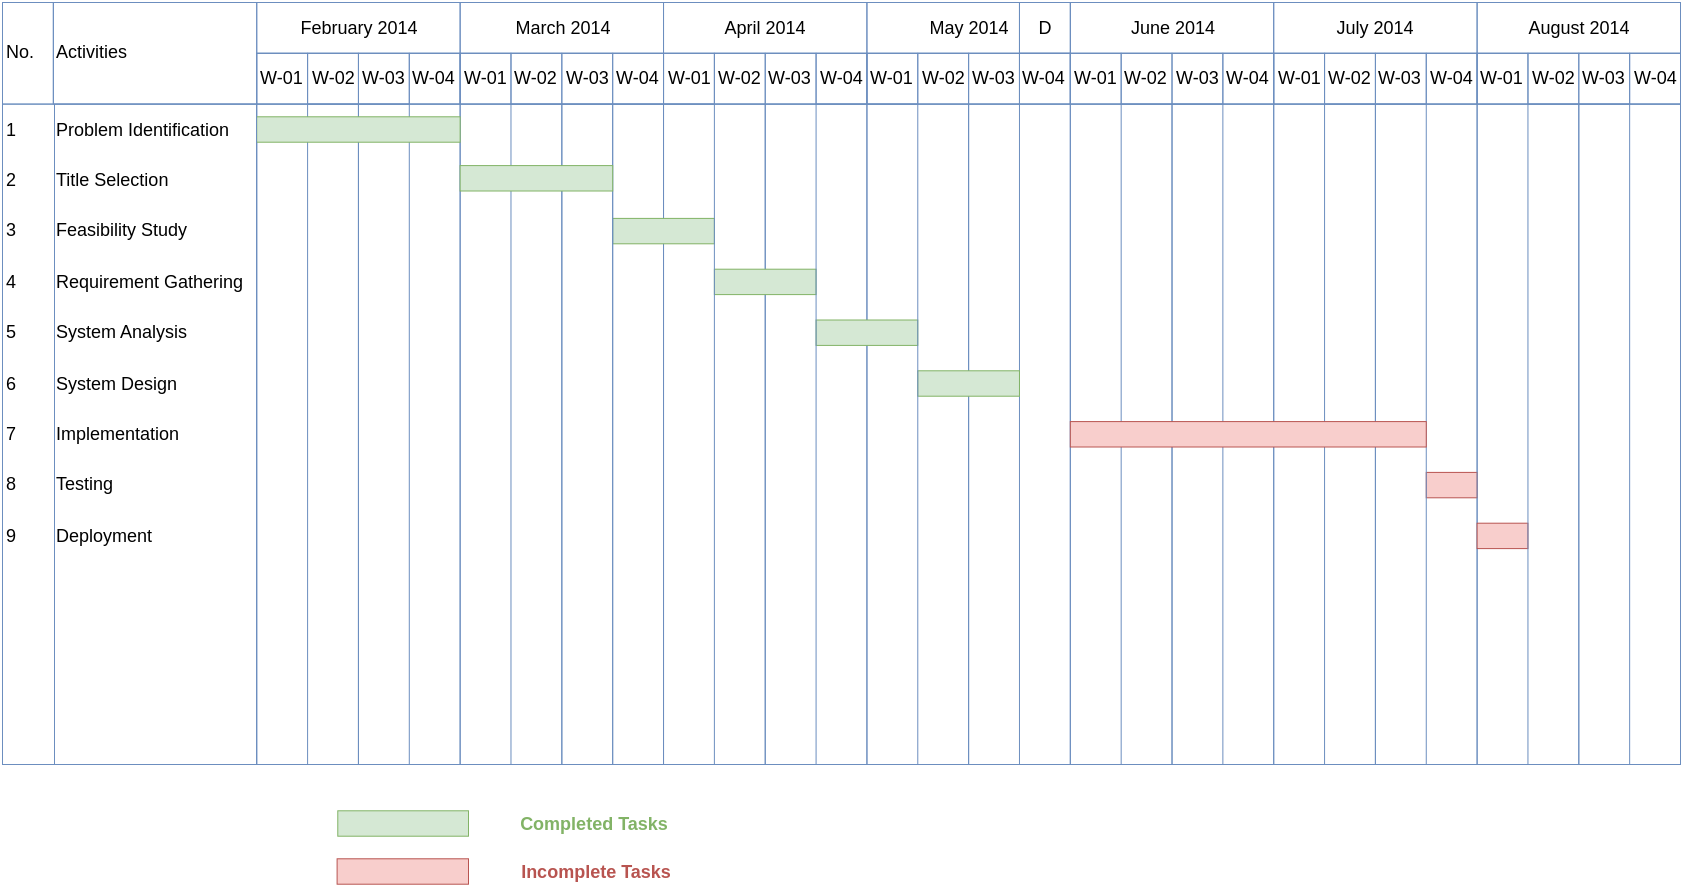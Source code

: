 <mxfile version="18.0.6" type="github">
  <diagram id="Frb9RbtUqZkSpZEshx93" name="Page-1">
    <mxGraphModel dx="599" dy="432" grid="0" gridSize="10" guides="1" tooltips="1" connect="1" arrows="1" fold="1" page="1" pageScale="1" pageWidth="850" pageHeight="1100" math="0" shadow="0">
      <root>
        <mxCell id="0" />
        <mxCell id="1" parent="0" />
        <mxCell id="-0FFrNoBDv5wXFAlJgWf-138" value="" style="group;fontSize=9;" vertex="1" connectable="0" parent="1">
          <mxGeometry x="10" y="100" width="839" height="381" as="geometry" />
        </mxCell>
        <mxCell id="-0FFrNoBDv5wXFAlJgWf-128" value="" style="group;fillColor=none;fontSize=9;" vertex="1" connectable="0" parent="-0FFrNoBDv5wXFAlJgWf-138">
          <mxGeometry width="839" height="381" as="geometry" />
        </mxCell>
        <mxCell id="-0FFrNoBDv5wXFAlJgWf-1" value="" style="strokeWidth=0.5;shadow=0;dashed=0;align=left;html=1;shape=mxgraph.mockup.graphics.rrect;rSize=0;strokeColor=#6c8ebf;rounded=0;fontSize=9;fillColor=none;fontStyle=0" vertex="1" parent="-0FFrNoBDv5wXFAlJgWf-128">
          <mxGeometry width="508.485" height="381" as="geometry" />
        </mxCell>
        <mxCell id="-0FFrNoBDv5wXFAlJgWf-2" value="No." style="strokeColor=#6c8ebf;fillColor=none;strokeWidth=0.5;shadow=0;dashed=0;align=left;html=1;shape=mxgraph.mockup.graphics.rrect;rSize=0;rounded=0;fontSize=9;fontStyle=0" vertex="1" parent="-0FFrNoBDv5wXFAlJgWf-1">
          <mxGeometry width="25.424" height="50.8" as="geometry" />
        </mxCell>
        <mxCell id="-0FFrNoBDv5wXFAlJgWf-3" value="Activities " style="strokeColor=#6c8ebf;fillColor=none;strokeWidth=0.5;shadow=0;dashed=0;align=left;html=1;shape=mxgraph.mockup.graphics.rrect;rSize=0;rounded=0;fontSize=9;fontStyle=0" vertex="1" parent="-0FFrNoBDv5wXFAlJgWf-1">
          <mxGeometry x="25.424" width="101.697" height="50.8" as="geometry" />
        </mxCell>
        <mxCell id="-0FFrNoBDv5wXFAlJgWf-6" value="February 2014" style="strokeColor=#6c8ebf;fillColor=none;strokeWidth=0.5;shadow=0;dashed=0;align=center;html=1;shape=mxgraph.mockup.graphics.rrect;rSize=0;rounded=0;fontSize=9;fontStyle=0" vertex="1" parent="-0FFrNoBDv5wXFAlJgWf-1">
          <mxGeometry x="127.121" width="101.697" height="25.4" as="geometry" />
        </mxCell>
        <mxCell id="-0FFrNoBDv5wXFAlJgWf-7" value="April 2014" style="strokeColor=#6c8ebf;fillColor=none;strokeWidth=0.5;shadow=0;dashed=0;align=center;html=1;shape=mxgraph.mockup.graphics.rrect;rSize=0;rounded=0;fontSize=9;fontStyle=0" vertex="1" parent="-0FFrNoBDv5wXFAlJgWf-1">
          <mxGeometry x="330.515" width="101.697" height="25.4" as="geometry" />
        </mxCell>
        <mxCell id="-0FFrNoBDv5wXFAlJgWf-20" value="" style="strokeColor=#6c8ebf;fillColor=none;strokeWidth=0.5;shadow=0;dashed=0;align=left;html=1;shape=mxgraph.mockup.graphics.rrect;rSize=0;rounded=0;fontSize=9;fontStyle=0" vertex="1" parent="-0FFrNoBDv5wXFAlJgWf-1">
          <mxGeometry y="50.8" width="127.121" height="330.2" as="geometry" />
        </mxCell>
        <mxCell id="-0FFrNoBDv5wXFAlJgWf-21" value="" style="strokeColor=#6c8ebf;fillColor=none;strokeWidth=0.5;shadow=0;dashed=0;align=left;html=1;shape=mxgraph.mockup.graphics.rrect;rSize=0;rounded=0;fontSize=9;fontStyle=0" vertex="1" parent="-0FFrNoBDv5wXFAlJgWf-1">
          <mxGeometry x="127.121" y="50.8" width="50.848" height="330.2" as="geometry" />
        </mxCell>
        <mxCell id="-0FFrNoBDv5wXFAlJgWf-22" value="" style="strokeColor=#6c8ebf;fillColor=none;strokeWidth=0.5;shadow=0;dashed=0;align=left;html=1;shape=mxgraph.mockup.graphics.rrect;rSize=0;rounded=0;fontSize=9;fontStyle=0" vertex="1" parent="-0FFrNoBDv5wXFAlJgWf-1">
          <mxGeometry x="177.97" y="50.8" width="50.848" height="330.2" as="geometry" />
        </mxCell>
        <mxCell id="-0FFrNoBDv5wXFAlJgWf-23" value="" style="strokeColor=#6c8ebf;fillColor=none;strokeWidth=0.5;shadow=0;dashed=0;align=left;html=1;shape=mxgraph.mockup.graphics.rrect;rSize=0;rounded=0;fontSize=9;fontStyle=0" vertex="1" parent="-0FFrNoBDv5wXFAlJgWf-1">
          <mxGeometry x="228.818" y="50.8" width="50.848" height="330.2" as="geometry" />
        </mxCell>
        <mxCell id="-0FFrNoBDv5wXFAlJgWf-24" value="" style="strokeColor=#6c8ebf;fillColor=none;strokeWidth=0.5;shadow=0;dashed=0;align=left;html=1;shape=mxgraph.mockup.graphics.rrect;rSize=0;rounded=0;fontSize=9;fontStyle=0" vertex="1" parent="-0FFrNoBDv5wXFAlJgWf-1">
          <mxGeometry x="279.667" y="50.8" width="50.848" height="330.2" as="geometry" />
        </mxCell>
        <mxCell id="-0FFrNoBDv5wXFAlJgWf-25" value="" style="strokeColor=#6c8ebf;fillColor=none;strokeWidth=0.5;shadow=0;dashed=0;align=left;html=1;shape=mxgraph.mockup.graphics.rrect;rSize=0;rounded=0;fontSize=9;fontStyle=0" vertex="1" parent="-0FFrNoBDv5wXFAlJgWf-1">
          <mxGeometry x="330.515" y="50.8" width="50.848" height="330.2" as="geometry" />
        </mxCell>
        <mxCell id="-0FFrNoBDv5wXFAlJgWf-26" value="" style="strokeColor=#6c8ebf;fillColor=none;strokeWidth=0.5;shadow=0;dashed=0;align=left;html=1;shape=mxgraph.mockup.graphics.rrect;rSize=0;rounded=0;fontSize=9;fontStyle=0" vertex="1" parent="-0FFrNoBDv5wXFAlJgWf-1">
          <mxGeometry x="381.364" y="50.8" width="50.848" height="330.2" as="geometry" />
        </mxCell>
        <mxCell id="-0FFrNoBDv5wXFAlJgWf-27" value="1" style="strokeWidth=0.5;shadow=0;dashed=0;align=left;html=1;shape=mxgraph.mockup.graphics.anchor;rounded=0;fontSize=9;fillColor=none;strokeColor=#6c8ebf;fontStyle=0" vertex="1" parent="-0FFrNoBDv5wXFAlJgWf-1">
          <mxGeometry y="50.8" width="16.949" height="25.4" as="geometry" />
        </mxCell>
        <mxCell id="-0FFrNoBDv5wXFAlJgWf-28" value="Problem Identification" style="strokeWidth=0.5;shadow=0;dashed=0;align=left;html=1;shape=mxgraph.mockup.graphics.anchor;rounded=0;fontSize=9;fillColor=none;strokeColor=#6c8ebf;fontStyle=0;labelBackgroundColor=none;" vertex="1" parent="-0FFrNoBDv5wXFAlJgWf-1">
          <mxGeometry x="25.424" y="50.8" width="101.697" height="25.4" as="geometry" />
        </mxCell>
        <mxCell id="-0FFrNoBDv5wXFAlJgWf-31" value="2" style="strokeWidth=0.5;shadow=0;dashed=0;align=left;html=1;shape=mxgraph.mockup.graphics.anchor;rounded=0;fontSize=9;fillColor=none;strokeColor=#6c8ebf;fontStyle=0" vertex="1" parent="-0FFrNoBDv5wXFAlJgWf-1">
          <mxGeometry y="76.2" width="16.949" height="25.4" as="geometry" />
        </mxCell>
        <mxCell id="-0FFrNoBDv5wXFAlJgWf-35" value="3" style="strokeWidth=0.5;shadow=0;dashed=0;align=left;html=1;shape=mxgraph.mockup.graphics.anchor;rounded=0;fontSize=9;fillColor=none;strokeColor=#6c8ebf;fontStyle=0" vertex="1" parent="-0FFrNoBDv5wXFAlJgWf-1">
          <mxGeometry y="101.6" width="16.949" height="25.4" as="geometry" />
        </mxCell>
        <mxCell id="-0FFrNoBDv5wXFAlJgWf-39" value="4" style="strokeWidth=0.5;shadow=0;dashed=0;align=left;html=1;shape=mxgraph.mockup.graphics.anchor;rounded=0;fontSize=9;fillColor=none;strokeColor=#6c8ebf;fontStyle=0" vertex="1" parent="-0FFrNoBDv5wXFAlJgWf-1">
          <mxGeometry y="127.0" width="16.949" height="25.4" as="geometry" />
        </mxCell>
        <mxCell id="-0FFrNoBDv5wXFAlJgWf-45" value="" style="strokeWidth=0.5;shadow=0;dashed=0;align=left;html=1;shape=mxgraph.mockup.graphics.rrect;rSize=0;strokeColor=#82b366;fillColor=#d5e8d4;rounded=0;fontSize=9;fontStyle=0" vertex="1" parent="-0FFrNoBDv5wXFAlJgWf-1">
          <mxGeometry x="305.091" y="107.95" width="50.848" height="12.7" as="geometry" />
        </mxCell>
        <mxCell id="-0FFrNoBDv5wXFAlJgWf-46" value="" style="strokeWidth=0.5;shadow=0;dashed=0;align=left;html=1;shape=mxgraph.mockup.graphics.rrect;rSize=0;strokeColor=#82b366;fillColor=#d5e8d4;rounded=0;fontSize=9;fontStyle=0" vertex="1" parent="-0FFrNoBDv5wXFAlJgWf-1">
          <mxGeometry x="355.939" y="133.35" width="50.848" height="12.7" as="geometry" />
        </mxCell>
        <mxCell id="-0FFrNoBDv5wXFAlJgWf-81" value="March 2014" style="strokeColor=#6c8ebf;fillColor=none;strokeWidth=0.5;shadow=0;dashed=0;align=center;html=1;shape=mxgraph.mockup.graphics.rrect;rSize=0;rounded=0;fontSize=9;fontStyle=0" vertex="1" parent="-0FFrNoBDv5wXFAlJgWf-1">
          <mxGeometry x="228.818" width="101.697" height="25.4" as="geometry" />
        </mxCell>
        <mxCell id="-0FFrNoBDv5wXFAlJgWf-85" value="" style="group;fillColor=none;strokeWidth=0.5;strokeColor=#6c8ebf;fontSize=9;" vertex="1" connectable="0" parent="-0FFrNoBDv5wXFAlJgWf-1">
          <mxGeometry x="127.121" y="25.4" width="101.697" height="25.4" as="geometry" />
        </mxCell>
        <mxCell id="-0FFrNoBDv5wXFAlJgWf-8" value="W-01" style="strokeColor=#6c8ebf;fillColor=none;strokeWidth=0.5;shadow=0;dashed=0;align=left;html=1;shape=mxgraph.mockup.graphics.rrect;rSize=0;;rounded=0;fontSize=9;fontStyle=0" vertex="1" parent="-0FFrNoBDv5wXFAlJgWf-85">
          <mxGeometry width="25.424" height="25.4" as="geometry" />
        </mxCell>
        <mxCell id="-0FFrNoBDv5wXFAlJgWf-9" value="W-02" style="strokeColor=#6c8ebf;fillColor=none;strokeWidth=0.5;shadow=0;dashed=0;align=left;html=1;shape=mxgraph.mockup.graphics.rrect;rSize=0;rounded=0;fontSize=9;fontStyle=0" vertex="1" parent="-0FFrNoBDv5wXFAlJgWf-85">
          <mxGeometry x="25.424" width="25.424" height="25.4" as="geometry" />
        </mxCell>
        <mxCell id="-0FFrNoBDv5wXFAlJgWf-10" value="W-03" style="strokeColor=#6c8ebf;fillColor=none;strokeWidth=0.5;shadow=0;dashed=0;align=left;html=1;shape=mxgraph.mockup.graphics.rrect;rSize=0;rounded=0;fontSize=9;fontStyle=0" vertex="1" parent="-0FFrNoBDv5wXFAlJgWf-85">
          <mxGeometry x="50.848" width="25.424" height="25.4" as="geometry" />
        </mxCell>
        <mxCell id="-0FFrNoBDv5wXFAlJgWf-11" value="W-04" style="strokeColor=#6c8ebf;fillColor=none;strokeWidth=0.5;shadow=0;dashed=0;align=left;html=1;shape=mxgraph.mockup.graphics.rrect;rSize=0;rounded=0;fontSize=9;fontStyle=0" vertex="1" parent="-0FFrNoBDv5wXFAlJgWf-85">
          <mxGeometry x="76.273" width="25.424" height="25.4" as="geometry" />
        </mxCell>
        <mxCell id="-0FFrNoBDv5wXFAlJgWf-86" value="" style="group;fillColor=none;strokeWidth=0.5;strokeColor=#6c8ebf;fontSize=9;" vertex="1" connectable="0" parent="-0FFrNoBDv5wXFAlJgWf-1">
          <mxGeometry x="228.818" y="25.4" width="101.697" height="25.4" as="geometry" />
        </mxCell>
        <mxCell id="-0FFrNoBDv5wXFAlJgWf-87" value="W-01" style="strokeColor=#6c8ebf;fillColor=none;strokeWidth=0.5;shadow=0;dashed=0;align=left;html=1;shape=mxgraph.mockup.graphics.rrect;rSize=0;;rounded=0;fontSize=9;fontStyle=0" vertex="1" parent="-0FFrNoBDv5wXFAlJgWf-86">
          <mxGeometry width="25.424" height="25.4" as="geometry" />
        </mxCell>
        <mxCell id="-0FFrNoBDv5wXFAlJgWf-88" value="W-02" style="strokeColor=#6c8ebf;fillColor=none;strokeWidth=0.5;shadow=0;dashed=0;align=left;html=1;shape=mxgraph.mockup.graphics.rrect;rSize=0;rounded=0;fontSize=9;fontStyle=0" vertex="1" parent="-0FFrNoBDv5wXFAlJgWf-86">
          <mxGeometry x="25.424" width="25.424" height="25.4" as="geometry" />
        </mxCell>
        <mxCell id="-0FFrNoBDv5wXFAlJgWf-89" value="W-03" style="strokeColor=#6c8ebf;fillColor=none;strokeWidth=0.5;shadow=0;dashed=0;align=left;html=1;shape=mxgraph.mockup.graphics.rrect;rSize=0;rounded=0;fontSize=9;fontStyle=0" vertex="1" parent="-0FFrNoBDv5wXFAlJgWf-86">
          <mxGeometry x="50.848" width="25.424" height="25.4" as="geometry" />
        </mxCell>
        <mxCell id="-0FFrNoBDv5wXFAlJgWf-90" value="W-04" style="strokeColor=#6c8ebf;fillColor=none;strokeWidth=0.5;shadow=0;dashed=0;align=left;html=1;shape=mxgraph.mockup.graphics.rrect;rSize=0;rounded=0;fontSize=9;fontStyle=0" vertex="1" parent="-0FFrNoBDv5wXFAlJgWf-86">
          <mxGeometry x="76.273" width="25.424" height="25.4" as="geometry" />
        </mxCell>
        <mxCell id="-0FFrNoBDv5wXFAlJgWf-91" value="" style="group;fillColor=none;strokeWidth=0.5;strokeColor=#6c8ebf;fontSize=9;" vertex="1" connectable="0" parent="-0FFrNoBDv5wXFAlJgWf-1">
          <mxGeometry x="330.515" y="25.4" width="101.697" height="25.4" as="geometry" />
        </mxCell>
        <mxCell id="-0FFrNoBDv5wXFAlJgWf-92" value="W-01" style="strokeColor=#6c8ebf;fillColor=none;strokeWidth=0.5;shadow=0;dashed=0;align=left;html=1;shape=mxgraph.mockup.graphics.rrect;rSize=0;;rounded=0;fontSize=9;fontStyle=0" vertex="1" parent="-0FFrNoBDv5wXFAlJgWf-91">
          <mxGeometry width="25.424" height="25.4" as="geometry" />
        </mxCell>
        <mxCell id="-0FFrNoBDv5wXFAlJgWf-93" value="W-02" style="strokeColor=#6c8ebf;fillColor=none;strokeWidth=0.5;shadow=0;dashed=0;align=left;html=1;shape=mxgraph.mockup.graphics.rrect;rSize=0;rounded=0;fontSize=9;fontStyle=0" vertex="1" parent="-0FFrNoBDv5wXFAlJgWf-91">
          <mxGeometry x="25.424" width="25.424" height="25.4" as="geometry" />
        </mxCell>
        <mxCell id="-0FFrNoBDv5wXFAlJgWf-94" value="W-03" style="strokeColor=#6c8ebf;fillColor=none;strokeWidth=0.5;shadow=0;dashed=0;align=left;html=1;shape=mxgraph.mockup.graphics.rrect;rSize=0;rounded=0;fontSize=9;fontStyle=0" vertex="1" parent="-0FFrNoBDv5wXFAlJgWf-91">
          <mxGeometry x="50.848" width="25.424" height="25.4" as="geometry" />
        </mxCell>
        <mxCell id="-0FFrNoBDv5wXFAlJgWf-95" value="W-04" style="strokeColor=#6c8ebf;fillColor=none;strokeWidth=0.5;shadow=0;dashed=0;align=left;html=1;shape=mxgraph.mockup.graphics.rrect;rSize=0;rounded=0;fontSize=9;fontStyle=0" vertex="1" parent="-0FFrNoBDv5wXFAlJgWf-91">
          <mxGeometry x="76.273" width="25.424" height="25.4" as="geometry" />
        </mxCell>
        <mxCell id="-0FFrNoBDv5wXFAlJgWf-32" value="Title Selection" style="strokeWidth=0.5;shadow=0;dashed=0;align=left;html=1;shape=mxgraph.mockup.graphics.anchor;rounded=0;fontSize=9;fillColor=none;strokeColor=#6c8ebf;fontStyle=0" vertex="1" parent="-0FFrNoBDv5wXFAlJgWf-1">
          <mxGeometry x="25.424" y="76.2" width="101.697" height="25.4" as="geometry" />
        </mxCell>
        <mxCell id="-0FFrNoBDv5wXFAlJgWf-36" value="Feasibility Study" style="strokeWidth=0.5;shadow=0;dashed=0;align=left;html=1;shape=mxgraph.mockup.graphics.anchor;rounded=0;fontSize=9;fillColor=none;strokeColor=#6c8ebf;fontStyle=0" vertex="1" parent="-0FFrNoBDv5wXFAlJgWf-1">
          <mxGeometry x="25.424" y="101.6" width="101.697" height="25.4" as="geometry" />
        </mxCell>
        <mxCell id="-0FFrNoBDv5wXFAlJgWf-40" value="Requirement Gathering" style="strokeWidth=0.5;shadow=0;dashed=0;align=left;html=1;shape=mxgraph.mockup.graphics.anchor;rounded=0;fontSize=9;fillColor=none;strokeColor=#6c8ebf;fontStyle=0" vertex="1" parent="-0FFrNoBDv5wXFAlJgWf-1">
          <mxGeometry x="25.424" y="127.0" width="101.697" height="25.4" as="geometry" />
        </mxCell>
        <mxCell id="-0FFrNoBDv5wXFAlJgWf-51" value="5" style="strokeWidth=0.5;shadow=0;dashed=0;align=left;html=1;shape=mxgraph.mockup.graphics.anchor;rounded=0;fontSize=9;fillColor=none;strokeColor=#6c8ebf;fontStyle=0" vertex="1" parent="-0FFrNoBDv5wXFAlJgWf-128">
          <mxGeometry y="152.4" width="16.949" height="25.4" as="geometry" />
        </mxCell>
        <mxCell id="-0FFrNoBDv5wXFAlJgWf-52" value="6" style="strokeWidth=0.5;shadow=0;dashed=0;align=left;html=1;shape=mxgraph.mockup.graphics.anchor;rounded=0;fontSize=9;fillColor=none;strokeColor=#6c8ebf;fontStyle=0" vertex="1" parent="-0FFrNoBDv5wXFAlJgWf-128">
          <mxGeometry y="177.8" width="16.949" height="25.4" as="geometry" />
        </mxCell>
        <mxCell id="-0FFrNoBDv5wXFAlJgWf-53" value="7" style="strokeWidth=0.5;shadow=0;dashed=0;align=left;html=1;shape=mxgraph.mockup.graphics.anchor;rounded=0;fontSize=9;fillColor=none;strokeColor=#6c8ebf;fontStyle=0" vertex="1" parent="-0FFrNoBDv5wXFAlJgWf-128">
          <mxGeometry y="203.2" width="16.949" height="25.4" as="geometry" />
        </mxCell>
        <mxCell id="-0FFrNoBDv5wXFAlJgWf-54" value="8" style="strokeWidth=0.5;shadow=0;dashed=0;align=left;html=1;shape=mxgraph.mockup.graphics.anchor;rounded=0;fontSize=9;fillColor=none;strokeColor=#6c8ebf;fontStyle=0" vertex="1" parent="-0FFrNoBDv5wXFAlJgWf-128">
          <mxGeometry y="228.6" width="16.949" height="25.4" as="geometry" />
        </mxCell>
        <mxCell id="-0FFrNoBDv5wXFAlJgWf-56" value="9" style="strokeWidth=0.5;shadow=0;dashed=0;align=left;html=1;shape=mxgraph.mockup.graphics.anchor;rounded=0;fontSize=9;fillColor=none;strokeColor=#6c8ebf;fontStyle=0" vertex="1" parent="-0FFrNoBDv5wXFAlJgWf-128">
          <mxGeometry y="254.0" width="16.949" height="25.4" as="geometry" />
        </mxCell>
        <mxCell id="-0FFrNoBDv5wXFAlJgWf-57" value="May 2014" style="strokeColor=#6c8ebf;fillColor=none;strokeWidth=0.5;shadow=0;dashed=0;align=center;html=1;shape=mxgraph.mockup.graphics.rrect;rSize=0;rounded=0;fontSize=9;fontStyle=0" vertex="1" parent="-0FFrNoBDv5wXFAlJgWf-128">
          <mxGeometry x="432.212" width="101.697" height="25.4" as="geometry" />
        </mxCell>
        <mxCell id="-0FFrNoBDv5wXFAlJgWf-58" value="July 2014" style="strokeColor=#6c8ebf;fillColor=none;strokeWidth=0.5;shadow=0;dashed=0;align=center;html=1;shape=mxgraph.mockup.graphics.rrect;rSize=0;rounded=0;fontSize=9;fontStyle=0" vertex="1" parent="-0FFrNoBDv5wXFAlJgWf-128">
          <mxGeometry x="635.606" width="101.697" height="25.4" as="geometry" />
        </mxCell>
        <mxCell id="-0FFrNoBDv5wXFAlJgWf-71" value="" style="strokeColor=#6c8ebf;fillColor=none;strokeWidth=0.5;shadow=0;dashed=0;align=left;html=1;shape=mxgraph.mockup.graphics.rrect;rSize=0;rounded=0;fontSize=9;fontStyle=0" vertex="1" parent="-0FFrNoBDv5wXFAlJgWf-128">
          <mxGeometry x="432.212" y="50.8" width="50.848" height="330.2" as="geometry" />
        </mxCell>
        <mxCell id="-0FFrNoBDv5wXFAlJgWf-72" value="" style="strokeColor=#6c8ebf;fillColor=none;strokeWidth=0.5;shadow=0;dashed=0;align=left;html=1;shape=mxgraph.mockup.graphics.rrect;rSize=0;rounded=0;fontSize=9;fontStyle=0" vertex="1" parent="-0FFrNoBDv5wXFAlJgWf-128">
          <mxGeometry x="483.061" y="50.8" width="50.848" height="330.2" as="geometry" />
        </mxCell>
        <mxCell id="-0FFrNoBDv5wXFAlJgWf-73" value="" style="strokeColor=#6c8ebf;fillColor=none;strokeWidth=0.5;shadow=0;dashed=0;align=left;html=1;shape=mxgraph.mockup.graphics.rrect;rSize=0;rounded=0;fontSize=9;fontStyle=0" vertex="1" parent="-0FFrNoBDv5wXFAlJgWf-128">
          <mxGeometry x="533.909" y="50.8" width="50.848" height="330.2" as="geometry" />
        </mxCell>
        <mxCell id="-0FFrNoBDv5wXFAlJgWf-74" value="" style="strokeColor=#6c8ebf;fillColor=none;strokeWidth=0.5;shadow=0;dashed=0;align=left;html=1;shape=mxgraph.mockup.graphics.rrect;rSize=0;rounded=0;fontSize=9;fontStyle=0" vertex="1" parent="-0FFrNoBDv5wXFAlJgWf-128">
          <mxGeometry x="584.758" y="50.8" width="50.848" height="330.2" as="geometry" />
        </mxCell>
        <mxCell id="-0FFrNoBDv5wXFAlJgWf-75" value="" style="strokeColor=#6c8ebf;fillColor=none;strokeWidth=0.5;shadow=0;dashed=0;align=left;html=1;shape=mxgraph.mockup.graphics.rrect;rSize=0;rounded=0;fontSize=9;fontStyle=0" vertex="1" parent="-0FFrNoBDv5wXFAlJgWf-128">
          <mxGeometry x="635.606" y="50.8" width="50.848" height="330.2" as="geometry" />
        </mxCell>
        <mxCell id="-0FFrNoBDv5wXFAlJgWf-76" value="" style="strokeColor=#6c8ebf;fillColor=none;strokeWidth=0.5;shadow=0;dashed=0;align=left;html=1;shape=mxgraph.mockup.graphics.rrect;rSize=0;rounded=0;fontSize=9;fontStyle=0" vertex="1" parent="-0FFrNoBDv5wXFAlJgWf-128">
          <mxGeometry x="686.455" y="50.8" width="50.848" height="330.2" as="geometry" />
        </mxCell>
        <mxCell id="-0FFrNoBDv5wXFAlJgWf-77" value="" style="strokeWidth=0.5;shadow=0;dashed=0;align=left;html=1;shape=mxgraph.mockup.graphics.rrect;rSize=0;strokeColor=#82b366;fillColor=#d5e8d4;rounded=0;fontSize=9;fontStyle=0" vertex="1" parent="-0FFrNoBDv5wXFAlJgWf-128">
          <mxGeometry x="406.788" y="158.75" width="50.848" height="12.7" as="geometry" />
        </mxCell>
        <mxCell id="-0FFrNoBDv5wXFAlJgWf-78" value="" style="strokeWidth=0.5;shadow=0;dashed=0;align=left;html=1;shape=mxgraph.mockup.graphics.rrect;rSize=0;strokeColor=#82b366;fillColor=#d5e8d4;rounded=0;fontSize=9;fontStyle=0" vertex="1" parent="-0FFrNoBDv5wXFAlJgWf-128">
          <mxGeometry x="457.636" y="184.15" width="50.848" height="12.7" as="geometry" />
        </mxCell>
        <mxCell id="-0FFrNoBDv5wXFAlJgWf-80" value="" style="strokeWidth=0.5;shadow=0;dashed=0;align=left;html=1;shape=mxgraph.mockup.graphics.rrect;rSize=0;strokeColor=#b85450;fillColor=#f8cecc;rounded=0;fontSize=9;fontStyle=0" vertex="1" parent="-0FFrNoBDv5wXFAlJgWf-128">
          <mxGeometry x="711.879" y="234.95" width="25.424" height="12.7" as="geometry" />
        </mxCell>
        <mxCell id="-0FFrNoBDv5wXFAlJgWf-47" value="System Analysis" style="strokeWidth=0.5;shadow=0;dashed=0;align=left;html=1;shape=mxgraph.mockup.graphics.anchor;rounded=0;fontSize=9;fillColor=none;strokeColor=#6c8ebf;fontStyle=0" vertex="1" parent="-0FFrNoBDv5wXFAlJgWf-128">
          <mxGeometry x="25.424" y="152.4" width="101.697" height="25.4" as="geometry" />
        </mxCell>
        <mxCell id="-0FFrNoBDv5wXFAlJgWf-48" value="System Design" style="strokeWidth=0.5;shadow=0;dashed=0;align=left;html=1;shape=mxgraph.mockup.graphics.anchor;rounded=0;fontSize=9;fillColor=none;strokeColor=#6c8ebf;fontStyle=0" vertex="1" parent="-0FFrNoBDv5wXFAlJgWf-128">
          <mxGeometry x="25.424" y="177.8" width="101.697" height="25.4" as="geometry" />
        </mxCell>
        <mxCell id="-0FFrNoBDv5wXFAlJgWf-49" value="Implementation" style="strokeWidth=0.5;shadow=0;dashed=0;align=left;html=1;shape=mxgraph.mockup.graphics.anchor;rounded=0;fontSize=9;fillColor=none;strokeColor=#6c8ebf;fontStyle=0" vertex="1" parent="-0FFrNoBDv5wXFAlJgWf-128">
          <mxGeometry x="25.424" y="203.2" width="101.697" height="25.4" as="geometry" />
        </mxCell>
        <mxCell id="-0FFrNoBDv5wXFAlJgWf-50" value="Testing" style="strokeWidth=0.5;shadow=0;dashed=0;align=left;html=1;shape=mxgraph.mockup.graphics.anchor;rounded=0;fontSize=9;fillColor=none;strokeColor=#6c8ebf;fontStyle=0" vertex="1" parent="-0FFrNoBDv5wXFAlJgWf-128">
          <mxGeometry x="25.424" y="228.6" width="101.697" height="25.4" as="geometry" />
        </mxCell>
        <mxCell id="-0FFrNoBDv5wXFAlJgWf-55" value="Deployment" style="strokeWidth=0.5;shadow=0;dashed=0;align=left;html=1;shape=mxgraph.mockup.graphics.anchor;rounded=0;fontSize=9;fillColor=none;strokeColor=#6c8ebf;fontStyle=0" vertex="1" parent="-0FFrNoBDv5wXFAlJgWf-128">
          <mxGeometry x="25.424" y="254.0" width="101.697" height="25.4" as="geometry" />
        </mxCell>
        <mxCell id="-0FFrNoBDv5wXFAlJgWf-96" value="" style="group;fillColor=none;strokeWidth=0.5;strokeColor=#6c8ebf;fontSize=9;" vertex="1" connectable="0" parent="-0FFrNoBDv5wXFAlJgWf-128">
          <mxGeometry x="432.212" y="25.4" width="101.697" height="25.4" as="geometry" />
        </mxCell>
        <mxCell id="-0FFrNoBDv5wXFAlJgWf-97" value="W-01" style="strokeColor=#6c8ebf;fillColor=none;strokeWidth=0.5;shadow=0;dashed=0;align=left;html=1;shape=mxgraph.mockup.graphics.rrect;rSize=0;;rounded=0;fontSize=9;fontStyle=0" vertex="1" parent="-0FFrNoBDv5wXFAlJgWf-96">
          <mxGeometry width="25.424" height="25.4" as="geometry" />
        </mxCell>
        <mxCell id="-0FFrNoBDv5wXFAlJgWf-98" value="W-02" style="strokeColor=#6c8ebf;fillColor=none;strokeWidth=0.5;shadow=0;dashed=0;align=left;html=1;shape=mxgraph.mockup.graphics.rrect;rSize=0;rounded=0;fontSize=9;fontStyle=0" vertex="1" parent="-0FFrNoBDv5wXFAlJgWf-96">
          <mxGeometry x="25.424" width="25.424" height="25.4" as="geometry" />
        </mxCell>
        <mxCell id="-0FFrNoBDv5wXFAlJgWf-99" value="W-03" style="strokeColor=#6c8ebf;fillColor=none;strokeWidth=0.5;shadow=0;dashed=0;align=left;html=1;shape=mxgraph.mockup.graphics.rrect;rSize=0;rounded=0;fontSize=9;fontStyle=0" vertex="1" parent="-0FFrNoBDv5wXFAlJgWf-96">
          <mxGeometry x="50.848" width="25.424" height="25.4" as="geometry" />
        </mxCell>
        <mxCell id="-0FFrNoBDv5wXFAlJgWf-100" value="W-04" style="strokeColor=#6c8ebf;fillColor=none;strokeWidth=0.5;shadow=0;dashed=0;align=left;html=1;shape=mxgraph.mockup.graphics.rrect;rSize=0;rounded=0;fontSize=9;fontStyle=0" vertex="1" parent="-0FFrNoBDv5wXFAlJgWf-96">
          <mxGeometry x="76.273" width="25.424" height="25.4" as="geometry" />
        </mxCell>
        <mxCell id="-0FFrNoBDv5wXFAlJgWf-101" value="June 2014" style="strokeColor=#6c8ebf;fillColor=none;strokeWidth=0.5;shadow=0;dashed=0;align=center;html=1;shape=mxgraph.mockup.graphics.rrect;rSize=0;rounded=0;fontSize=9;fontStyle=0" vertex="1" parent="-0FFrNoBDv5wXFAlJgWf-128">
          <mxGeometry x="533.909" width="101.697" height="25.4" as="geometry" />
        </mxCell>
        <mxCell id="-0FFrNoBDv5wXFAlJgWf-102" value="August 2014" style="strokeColor=#6c8ebf;fillColor=none;strokeWidth=0.5;shadow=0;dashed=0;align=center;html=1;shape=mxgraph.mockup.graphics.rrect;rSize=0;rounded=0;fontSize=9;fontStyle=0" vertex="1" parent="-0FFrNoBDv5wXFAlJgWf-128">
          <mxGeometry x="737.303" width="101.697" height="25.4" as="geometry" />
        </mxCell>
        <mxCell id="-0FFrNoBDv5wXFAlJgWf-107" value="" style="strokeColor=#6c8ebf;fillColor=none;strokeWidth=0.5;shadow=0;dashed=0;align=left;html=1;shape=mxgraph.mockup.graphics.rrect;rSize=0;rounded=0;fontSize=9;fontStyle=0" vertex="1" parent="-0FFrNoBDv5wXFAlJgWf-128">
          <mxGeometry x="737.303" y="50.8" width="50.848" height="330.2" as="geometry" />
        </mxCell>
        <mxCell id="-0FFrNoBDv5wXFAlJgWf-108" value="" style="strokeColor=#6c8ebf;fillColor=none;strokeWidth=0.5;shadow=0;dashed=0;align=left;html=1;shape=mxgraph.mockup.graphics.rrect;rSize=0;rounded=0;fontSize=9;fontStyle=0" vertex="1" parent="-0FFrNoBDv5wXFAlJgWf-128">
          <mxGeometry x="788.152" y="50.8" width="50.848" height="330.2" as="geometry" />
        </mxCell>
        <mxCell id="-0FFrNoBDv5wXFAlJgWf-109" value="" style="group;fillColor=none;strokeWidth=0.5;strokeColor=#6c8ebf;fontSize=9;" vertex="1" connectable="0" parent="-0FFrNoBDv5wXFAlJgWf-128">
          <mxGeometry x="533.909" y="25.4" width="101.697" height="25.4" as="geometry" />
        </mxCell>
        <mxCell id="-0FFrNoBDv5wXFAlJgWf-110" value="W-01" style="strokeColor=#6c8ebf;fillColor=none;strokeWidth=0.5;shadow=0;dashed=0;align=left;html=1;shape=mxgraph.mockup.graphics.rrect;rSize=0;;rounded=0;fontSize=9;fontStyle=0" vertex="1" parent="-0FFrNoBDv5wXFAlJgWf-109">
          <mxGeometry width="25.424" height="25.4" as="geometry" />
        </mxCell>
        <mxCell id="-0FFrNoBDv5wXFAlJgWf-111" value="W-02" style="strokeColor=#6c8ebf;fillColor=none;strokeWidth=0.5;shadow=0;dashed=0;align=left;html=1;shape=mxgraph.mockup.graphics.rrect;rSize=0;rounded=0;fontSize=9;fontStyle=0" vertex="1" parent="-0FFrNoBDv5wXFAlJgWf-109">
          <mxGeometry x="25.424" width="25.424" height="25.4" as="geometry" />
        </mxCell>
        <mxCell id="-0FFrNoBDv5wXFAlJgWf-112" value="W-03" style="strokeColor=#6c8ebf;fillColor=none;strokeWidth=0.5;shadow=0;dashed=0;align=left;html=1;shape=mxgraph.mockup.graphics.rrect;rSize=0;rounded=0;fontSize=9;fontStyle=0" vertex="1" parent="-0FFrNoBDv5wXFAlJgWf-109">
          <mxGeometry x="50.848" width="25.424" height="25.4" as="geometry" />
        </mxCell>
        <mxCell id="-0FFrNoBDv5wXFAlJgWf-113" value="W-04" style="strokeColor=#6c8ebf;fillColor=none;strokeWidth=0.5;shadow=0;dashed=0;align=left;html=1;shape=mxgraph.mockup.graphics.rrect;rSize=0;rounded=0;fontSize=9;fontStyle=0" vertex="1" parent="-0FFrNoBDv5wXFAlJgWf-109">
          <mxGeometry x="76.273" width="25.424" height="25.4" as="geometry" />
        </mxCell>
        <mxCell id="-0FFrNoBDv5wXFAlJgWf-114" value="" style="group;fillColor=none;strokeWidth=0.5;strokeColor=#6c8ebf;fontSize=9;" vertex="1" connectable="0" parent="-0FFrNoBDv5wXFAlJgWf-128">
          <mxGeometry x="635.606" y="25.4" width="101.697" height="25.4" as="geometry" />
        </mxCell>
        <mxCell id="-0FFrNoBDv5wXFAlJgWf-115" value="W-01" style="strokeColor=#6c8ebf;fillColor=none;strokeWidth=0.5;shadow=0;dashed=0;align=left;html=1;shape=mxgraph.mockup.graphics.rrect;rSize=0;;rounded=0;fontSize=9;fontStyle=0" vertex="1" parent="-0FFrNoBDv5wXFAlJgWf-114">
          <mxGeometry width="25.424" height="25.4" as="geometry" />
        </mxCell>
        <mxCell id="-0FFrNoBDv5wXFAlJgWf-116" value="W-02" style="strokeColor=#6c8ebf;fillColor=none;strokeWidth=0.5;shadow=0;dashed=0;align=left;html=1;shape=mxgraph.mockup.graphics.rrect;rSize=0;rounded=0;fontSize=9;fontStyle=0" vertex="1" parent="-0FFrNoBDv5wXFAlJgWf-114">
          <mxGeometry x="25.424" width="25.424" height="25.4" as="geometry" />
        </mxCell>
        <mxCell id="-0FFrNoBDv5wXFAlJgWf-117" value="W-03" style="strokeColor=#6c8ebf;fillColor=none;strokeWidth=0.5;shadow=0;dashed=0;align=left;html=1;shape=mxgraph.mockup.graphics.rrect;rSize=0;rounded=0;fontSize=9;fontStyle=0" vertex="1" parent="-0FFrNoBDv5wXFAlJgWf-114">
          <mxGeometry x="50.848" width="25.424" height="25.4" as="geometry" />
        </mxCell>
        <mxCell id="-0FFrNoBDv5wXFAlJgWf-118" value="W-04" style="strokeColor=#6c8ebf;fillColor=none;strokeWidth=0.5;shadow=0;dashed=0;align=left;html=1;shape=mxgraph.mockup.graphics.rrect;rSize=0;rounded=0;fontSize=9;fontStyle=0" vertex="1" parent="-0FFrNoBDv5wXFAlJgWf-114">
          <mxGeometry x="76.273" width="25.424" height="25.4" as="geometry" />
        </mxCell>
        <mxCell id="-0FFrNoBDv5wXFAlJgWf-119" value="" style="group;fillColor=none;strokeWidth=0.5;strokeColor=#6c8ebf;fontSize=9;" vertex="1" connectable="0" parent="-0FFrNoBDv5wXFAlJgWf-128">
          <mxGeometry x="737.303" y="25.4" width="101.697" height="25.4" as="geometry" />
        </mxCell>
        <mxCell id="-0FFrNoBDv5wXFAlJgWf-120" value="W-01" style="strokeColor=#6c8ebf;fillColor=none;strokeWidth=0.5;shadow=0;dashed=0;align=left;html=1;shape=mxgraph.mockup.graphics.rrect;rSize=0;;rounded=0;fontSize=9;fontStyle=0" vertex="1" parent="-0FFrNoBDv5wXFAlJgWf-119">
          <mxGeometry width="25.424" height="25.4" as="geometry" />
        </mxCell>
        <mxCell id="-0FFrNoBDv5wXFAlJgWf-121" value="W-02" style="strokeColor=#6c8ebf;fillColor=none;strokeWidth=0.5;shadow=0;dashed=0;align=left;html=1;shape=mxgraph.mockup.graphics.rrect;rSize=0;rounded=0;fontSize=9;fontStyle=0" vertex="1" parent="-0FFrNoBDv5wXFAlJgWf-119">
          <mxGeometry x="25.424" width="25.424" height="25.4" as="geometry" />
        </mxCell>
        <mxCell id="-0FFrNoBDv5wXFAlJgWf-122" value="W-03" style="strokeColor=#6c8ebf;fillColor=none;strokeWidth=0.5;shadow=0;dashed=0;align=left;html=1;shape=mxgraph.mockup.graphics.rrect;rSize=0;rounded=0;fontSize=9;fontStyle=0" vertex="1" parent="-0FFrNoBDv5wXFAlJgWf-119">
          <mxGeometry x="50.848" width="25.424" height="25.4" as="geometry" />
        </mxCell>
        <mxCell id="-0FFrNoBDv5wXFAlJgWf-123" value="W-04" style="strokeColor=#6c8ebf;fillColor=none;strokeWidth=0.5;shadow=0;dashed=0;align=left;html=1;shape=mxgraph.mockup.graphics.rrect;rSize=0;rounded=0;fontSize=9;fontStyle=0" vertex="1" parent="-0FFrNoBDv5wXFAlJgWf-119">
          <mxGeometry x="76.273" width="25.424" height="25.4" as="geometry" />
        </mxCell>
        <mxCell id="-0FFrNoBDv5wXFAlJgWf-143" value="D" style="strokeColor=#6c8ebf;fillColor=none;strokeWidth=0.5;shadow=0;dashed=0;align=center;html=1;shape=mxgraph.mockup.graphics.rrect;rSize=0;rounded=0;fontSize=9;fontStyle=0" vertex="1" parent="-0FFrNoBDv5wXFAlJgWf-128">
          <mxGeometry x="508.48" width="25.52" height="25.4" as="geometry" />
        </mxCell>
        <mxCell id="-0FFrNoBDv5wXFAlJgWf-129" value="" style="strokeWidth=0.5;shadow=0;dashed=0;align=left;html=1;shape=mxgraph.mockup.graphics.rrect;rSize=0;strokeColor=#b85450;fillColor=#f8cecc;rounded=0;fontSize=9;fontStyle=0" vertex="1" parent="-0FFrNoBDv5wXFAlJgWf-138">
          <mxGeometry x="737.303" y="260.35" width="25.424" height="12.7" as="geometry" />
        </mxCell>
        <mxCell id="-0FFrNoBDv5wXFAlJgWf-131" value="" style="strokeColor=#6c8ebf;fillColor=none;strokeWidth=0.5;shadow=0;dashed=0;align=left;html=1;shape=mxgraph.mockup.graphics.rrect;rSize=0;rounded=0;fontSize=9;fontStyle=0" vertex="1" parent="-0FFrNoBDv5wXFAlJgWf-138">
          <mxGeometry x="152.545" y="50.8" width="50.848" height="330.2" as="geometry" />
        </mxCell>
        <mxCell id="-0FFrNoBDv5wXFAlJgWf-132" value="" style="strokeColor=#6c8ebf;fillColor=none;strokeWidth=0.5;shadow=0;dashed=0;align=left;html=1;shape=mxgraph.mockup.graphics.rrect;rSize=0;rounded=0;fontSize=9;fontStyle=0" vertex="1" parent="-0FFrNoBDv5wXFAlJgWf-138">
          <mxGeometry x="254.242" y="50.8" width="50.848" height="330.2" as="geometry" />
        </mxCell>
        <mxCell id="-0FFrNoBDv5wXFAlJgWf-133" value="" style="strokeColor=#6c8ebf;fillColor=none;strokeWidth=0.5;shadow=0;dashed=0;align=left;html=1;shape=mxgraph.mockup.graphics.rrect;rSize=0;rounded=0;fontSize=9;fontStyle=0" vertex="1" parent="-0FFrNoBDv5wXFAlJgWf-138">
          <mxGeometry x="305.091" y="50.8" width="50.848" height="330.2" as="geometry" />
        </mxCell>
        <mxCell id="-0FFrNoBDv5wXFAlJgWf-134" value="" style="strokeColor=#6c8ebf;fillColor=none;strokeWidth=0.5;shadow=0;dashed=0;align=left;html=1;shape=mxgraph.mockup.graphics.rrect;rSize=0;rounded=0;fontSize=9;fontStyle=0" vertex="1" parent="-0FFrNoBDv5wXFAlJgWf-138">
          <mxGeometry x="406.788" y="50.8" width="50.848" height="330.2" as="geometry" />
        </mxCell>
        <mxCell id="-0FFrNoBDv5wXFAlJgWf-135" value="" style="strokeColor=#6c8ebf;fillColor=none;strokeWidth=0.5;shadow=0;dashed=0;align=left;html=1;shape=mxgraph.mockup.graphics.rrect;rSize=0;rounded=0;fontSize=9;fontStyle=0" vertex="1" parent="-0FFrNoBDv5wXFAlJgWf-138">
          <mxGeometry x="559.333" y="50.8" width="50.848" height="330.2" as="geometry" />
        </mxCell>
        <mxCell id="-0FFrNoBDv5wXFAlJgWf-136" value="" style="strokeColor=#6c8ebf;fillColor=none;strokeWidth=0.5;shadow=0;dashed=0;align=left;html=1;shape=mxgraph.mockup.graphics.rrect;rSize=0;rounded=0;fontSize=9;fontStyle=0" vertex="1" parent="-0FFrNoBDv5wXFAlJgWf-138">
          <mxGeometry x="661.03" y="50.8" width="50.848" height="330.2" as="geometry" />
        </mxCell>
        <mxCell id="-0FFrNoBDv5wXFAlJgWf-137" value="" style="strokeColor=#6c8ebf;fillColor=none;strokeWidth=0.5;shadow=0;dashed=0;align=left;html=1;shape=mxgraph.mockup.graphics.rrect;rSize=0;rounded=0;fontSize=9;fontStyle=0" vertex="1" parent="-0FFrNoBDv5wXFAlJgWf-138">
          <mxGeometry x="762.727" y="50.8" width="50.848" height="330.2" as="geometry" />
        </mxCell>
        <mxCell id="-0FFrNoBDv5wXFAlJgWf-139" value="" style="strokeWidth=0.5;shadow=0;dashed=0;align=left;html=1;shape=mxgraph.mockup.graphics.rrect;rSize=0;strokeColor=#82b366;fillColor=#d5e8d4;rounded=0;fontSize=9;fontStyle=0" vertex="1" parent="1">
          <mxGeometry x="137.121" y="157.15" width="101.697" height="12.7" as="geometry" />
        </mxCell>
        <mxCell id="-0FFrNoBDv5wXFAlJgWf-140" value="" style="strokeWidth=0.5;shadow=0;dashed=0;align=left;html=1;shape=mxgraph.mockup.graphics.rrect;rSize=0;strokeColor=#82b366;fillColor=#d5e8d4;rounded=0;fontSize=9;fontStyle=0" vertex="1" parent="1">
          <mxGeometry x="238.818" y="181.55" width="76.273" height="12.7" as="geometry" />
        </mxCell>
        <mxCell id="-0FFrNoBDv5wXFAlJgWf-141" value="" style="strokeWidth=0.5;shadow=0;dashed=0;align=left;html=1;shape=mxgraph.mockup.graphics.rrect;rSize=0;strokeColor=#b85450;fillColor=#f8cecc;rounded=0;fontSize=9;fontStyle=0" vertex="1" parent="1">
          <mxGeometry x="543.909" y="309.55" width="177.97" height="12.7" as="geometry" />
        </mxCell>
        <mxCell id="-0FFrNoBDv5wXFAlJgWf-142" value="" style="strokeColor=#6c8ebf;fillColor=none;strokeWidth=0.5;shadow=0;dashed=0;align=left;html=1;shape=mxgraph.mockup.graphics.rrect;rSize=0;rounded=0;fontSize=9;fontStyle=0" vertex="1" parent="1">
          <mxGeometry x="36" y="150.8" width="101" height="330.2" as="geometry" />
        </mxCell>
        <mxCell id="-0FFrNoBDv5wXFAlJgWf-148" value="" style="group" vertex="1" connectable="0" parent="1">
          <mxGeometry x="177.3" y="502" width="174.7" height="41" as="geometry" />
        </mxCell>
        <mxCell id="-0FFrNoBDv5wXFAlJgWf-144" value="" style="strokeWidth=0.5;shadow=0;dashed=0;align=left;html=1;shape=mxgraph.mockup.graphics.rrect;rSize=0;strokeColor=#82b366;fillColor=#d5e8d4;rounded=0;fontSize=9;fontStyle=0" vertex="1" parent="-0FFrNoBDv5wXFAlJgWf-148">
          <mxGeometry x="0.34" y="2.15" width="65.36" height="12.7" as="geometry" />
        </mxCell>
        <mxCell id="-0FFrNoBDv5wXFAlJgWf-145" value="" style="strokeWidth=0.5;shadow=0;dashed=0;align=left;html=1;shape=mxgraph.mockup.graphics.rrect;rSize=0;strokeColor=#b85450;fillColor=#f8cecc;rounded=0;fontSize=9;fontStyle=0" vertex="1" parent="-0FFrNoBDv5wXFAlJgWf-148">
          <mxGeometry y="26.15" width="65.7" height="12.7" as="geometry" />
        </mxCell>
        <mxCell id="-0FFrNoBDv5wXFAlJgWf-146" value="Completed Tasks" style="text;html=1;strokeColor=none;fillColor=none;align=center;verticalAlign=middle;whiteSpace=wrap;rounded=0;labelBackgroundColor=none;labelBorderColor=none;fontSize=9;fontStyle=1;fontColor=#82B366;" vertex="1" parent="-0FFrNoBDv5wXFAlJgWf-148">
          <mxGeometry x="82.7" width="92" height="17" as="geometry" />
        </mxCell>
        <mxCell id="-0FFrNoBDv5wXFAlJgWf-147" value="Incomplete Tasks" style="text;html=1;strokeColor=none;fillColor=none;align=center;verticalAlign=middle;whiteSpace=wrap;rounded=0;labelBackgroundColor=none;labelBorderColor=none;fontSize=9;fontStyle=1;fontColor=#B85450;" vertex="1" parent="-0FFrNoBDv5wXFAlJgWf-148">
          <mxGeometry x="85.7" y="24" width="88" height="17" as="geometry" />
        </mxCell>
      </root>
    </mxGraphModel>
  </diagram>
</mxfile>
